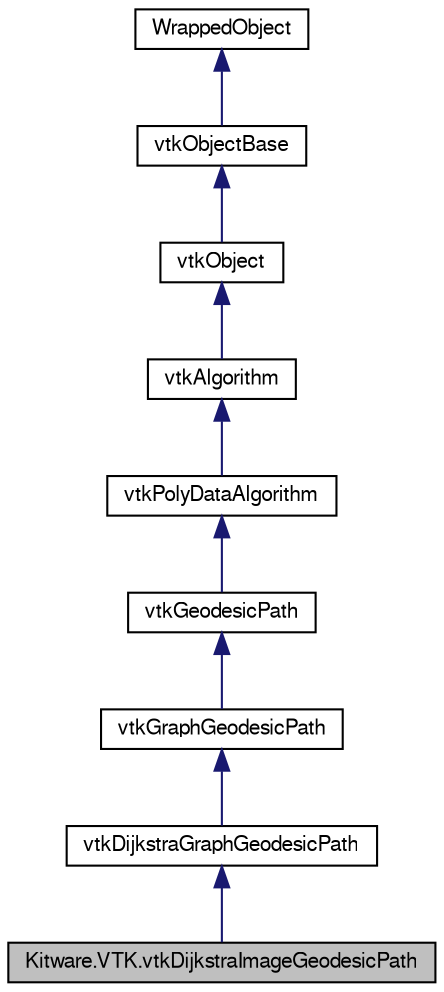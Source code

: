 digraph G
{
  bgcolor="transparent";
  edge [fontname="FreeSans",fontsize="10",labelfontname="FreeSans",labelfontsize="10"];
  node [fontname="FreeSans",fontsize="10",shape=record];
  Node1 [label="Kitware.VTK.vtkDijkstraImageGeodesicPath",height=0.2,width=0.4,color="black", fillcolor="grey75", style="filled" fontcolor="black"];
  Node2 -> Node1 [dir="back",color="midnightblue",fontsize="10",style="solid",fontname="FreeSans"];
  Node2 [label="vtkDijkstraGraphGeodesicPath",height=0.2,width=0.4,color="black",URL="$class_kitware_1_1_v_t_k_1_1vtk_dijkstra_graph_geodesic_path.html",tooltip="vtkDijkstraGraphGeodesicPath - Dijkstra algorithm to compute the graph geodesic."];
  Node3 -> Node2 [dir="back",color="midnightblue",fontsize="10",style="solid",fontname="FreeSans"];
  Node3 [label="vtkGraphGeodesicPath",height=0.2,width=0.4,color="black",URL="$class_kitware_1_1_v_t_k_1_1vtk_graph_geodesic_path.html",tooltip="vtkGraphGeodesicPath - Abstract base for classes that generate a geodesic path on a graph (mesh)..."];
  Node4 -> Node3 [dir="back",color="midnightblue",fontsize="10",style="solid",fontname="FreeSans"];
  Node4 [label="vtkGeodesicPath",height=0.2,width=0.4,color="black",URL="$class_kitware_1_1_v_t_k_1_1vtk_geodesic_path.html",tooltip="vtkGeodesicPath - Abstract base for classes that generate a geodesic path"];
  Node5 -> Node4 [dir="back",color="midnightblue",fontsize="10",style="solid",fontname="FreeSans"];
  Node5 [label="vtkPolyDataAlgorithm",height=0.2,width=0.4,color="black",URL="$class_kitware_1_1_v_t_k_1_1vtk_poly_data_algorithm.html",tooltip="vtkPolyDataAlgorithm - Superclass for algorithms that produce only polydata as output"];
  Node6 -> Node5 [dir="back",color="midnightblue",fontsize="10",style="solid",fontname="FreeSans"];
  Node6 [label="vtkAlgorithm",height=0.2,width=0.4,color="black",URL="$class_kitware_1_1_v_t_k_1_1vtk_algorithm.html",tooltip="vtkAlgorithm - Superclass for all sources, filters, and sinks in VTK."];
  Node7 -> Node6 [dir="back",color="midnightblue",fontsize="10",style="solid",fontname="FreeSans"];
  Node7 [label="vtkObject",height=0.2,width=0.4,color="black",URL="$class_kitware_1_1_v_t_k_1_1vtk_object.html",tooltip="vtkObject - abstract base class for most VTK objects"];
  Node8 -> Node7 [dir="back",color="midnightblue",fontsize="10",style="solid",fontname="FreeSans"];
  Node8 [label="vtkObjectBase",height=0.2,width=0.4,color="black",URL="$class_kitware_1_1_v_t_k_1_1vtk_object_base.html",tooltip="vtkObjectBase - abstract base class for most VTK objects"];
  Node9 -> Node8 [dir="back",color="midnightblue",fontsize="10",style="solid",fontname="FreeSans"];
  Node9 [label="WrappedObject",height=0.2,width=0.4,color="black",URL="$class_kitware_1_1_v_t_k_1_1_wrapped_object.html",tooltip="Base class for all the mummy wrapped classes in Kitware.VTK."];
}
